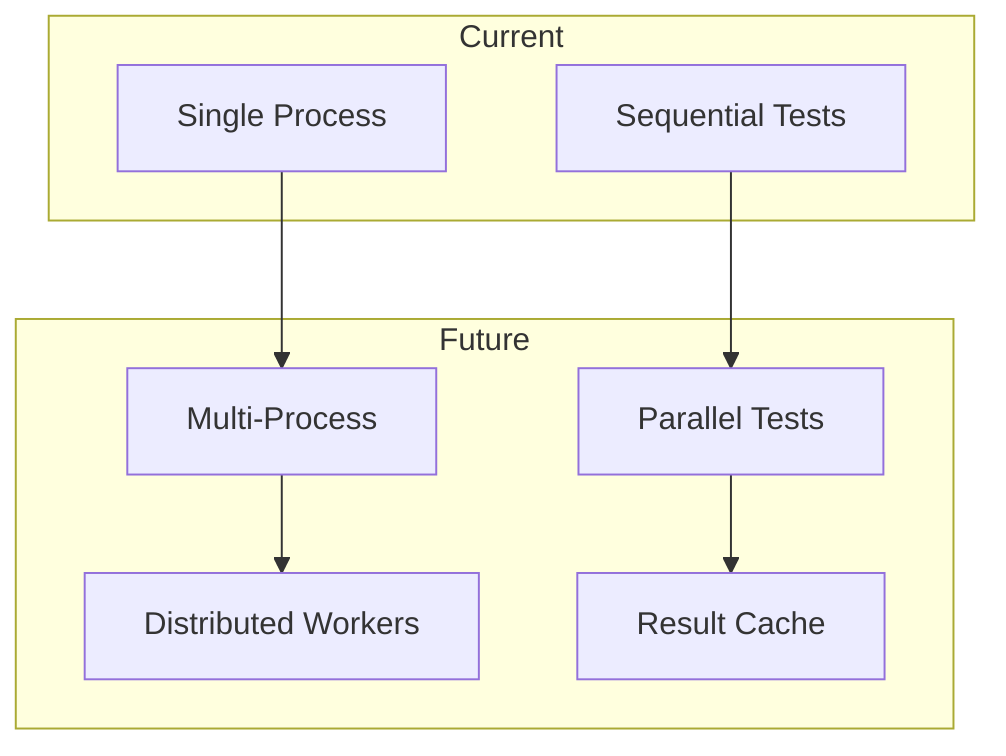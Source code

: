 graph TB
    subgraph "Current"
        S1[Single Process]
        S2[Sequential Tests]
    end
    
    subgraph "Future"
        M1[Multi-Process]
        M2[Parallel Tests]
        M3[Distributed Workers]
        M4[Result Cache]
    end
    
    S1 --> M1
    S2 --> M2
    M1 --> M3
    M2 --> M4